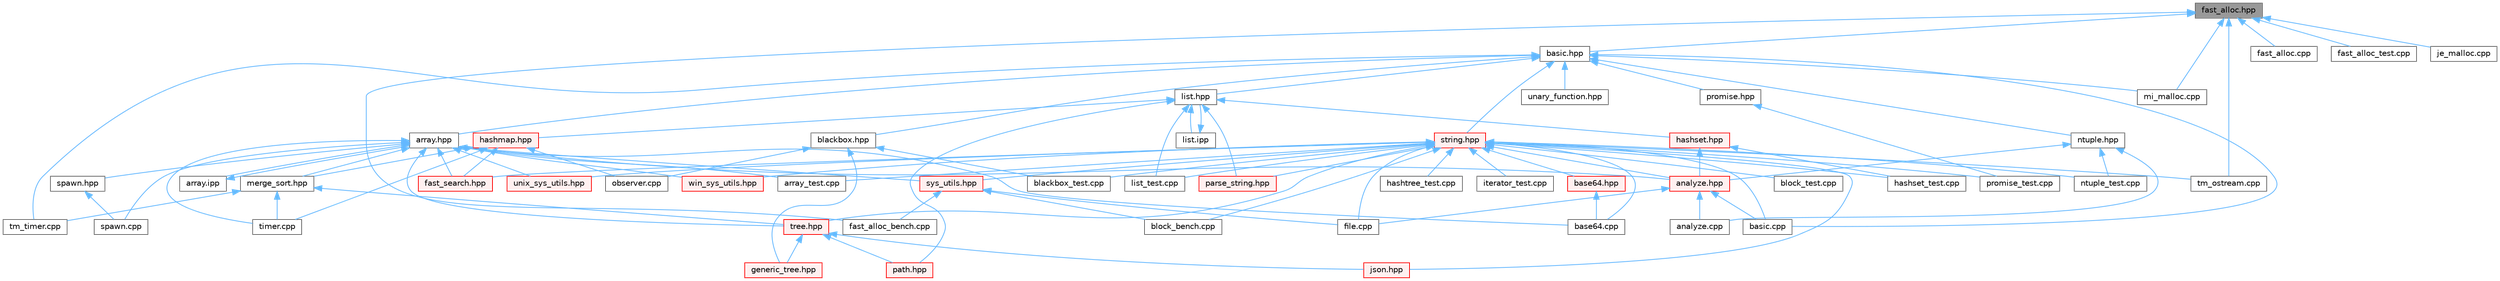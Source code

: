 digraph "fast_alloc.hpp"
{
 // LATEX_PDF_SIZE
  bgcolor="transparent";
  edge [fontname=Helvetica,fontsize=10,labelfontname=Helvetica,labelfontsize=10];
  node [fontname=Helvetica,fontsize=10,shape=box,height=0.2,width=0.4];
  Node1 [id="Node000001",label="fast_alloc.hpp",height=0.2,width=0.4,color="gray40", fillcolor="grey60", style="filled", fontcolor="black",tooltip=" "];
  Node1 -> Node2 [id="edge1_Node000001_Node000002",dir="back",color="steelblue1",style="solid",tooltip=" "];
  Node2 [id="Node000002",label="basic.hpp",height=0.2,width=0.4,color="grey40", fillcolor="white", style="filled",URL="$basic_8hpp.html",tooltip=" "];
  Node2 -> Node3 [id="edge2_Node000002_Node000003",dir="back",color="steelblue1",style="solid",tooltip=" "];
  Node3 [id="Node000003",label="array.hpp",height=0.2,width=0.4,color="grey40", fillcolor="white", style="filled",URL="$array_8hpp.html",tooltip=" "];
  Node3 -> Node4 [id="edge3_Node000003_Node000004",dir="back",color="steelblue1",style="solid",tooltip=" "];
  Node4 [id="Node000004",label="analyze.hpp",height=0.2,width=0.4,color="red", fillcolor="#FFF0F0", style="filled",URL="$analyze_8hpp.html",tooltip=" "];
  Node4 -> Node5 [id="edge4_Node000004_Node000005",dir="back",color="steelblue1",style="solid",tooltip=" "];
  Node5 [id="Node000005",label="analyze.cpp",height=0.2,width=0.4,color="grey40", fillcolor="white", style="filled",URL="$analyze_8cpp.html",tooltip=" "];
  Node4 -> Node7 [id="edge5_Node000004_Node000007",dir="back",color="steelblue1",style="solid",tooltip=" "];
  Node7 [id="Node000007",label="basic.cpp",height=0.2,width=0.4,color="grey40", fillcolor="white", style="filled",URL="$basic_8cpp.html",tooltip=" "];
  Node4 -> Node10 [id="edge6_Node000004_Node000010",dir="back",color="steelblue1",style="solid",tooltip=" "];
  Node10 [id="Node000010",label="file.cpp",height=0.2,width=0.4,color="grey40", fillcolor="white", style="filled",URL="$file_8cpp.html",tooltip=" "];
  Node3 -> Node24 [id="edge7_Node000003_Node000024",dir="back",color="steelblue1",style="solid",tooltip=" "];
  Node24 [id="Node000024",label="array.ipp",height=0.2,width=0.4,color="grey40", fillcolor="white", style="filled",URL="$array_8ipp.html",tooltip=" "];
  Node24 -> Node3 [id="edge8_Node000024_Node000003",dir="back",color="steelblue1",style="solid",tooltip=" "];
  Node3 -> Node25 [id="edge9_Node000003_Node000025",dir="back",color="steelblue1",style="solid",tooltip=" "];
  Node25 [id="Node000025",label="array_test.cpp",height=0.2,width=0.4,color="grey40", fillcolor="white", style="filled",URL="$array__test_8cpp.html",tooltip=" "];
  Node3 -> Node26 [id="edge10_Node000003_Node000026",dir="back",color="steelblue1",style="solid",tooltip=" "];
  Node26 [id="Node000026",label="base64.cpp",height=0.2,width=0.4,color="grey40", fillcolor="white", style="filled",URL="$base64_8cpp.html",tooltip=" "];
  Node3 -> Node27 [id="edge11_Node000003_Node000027",dir="back",color="steelblue1",style="solid",tooltip=" "];
  Node27 [id="Node000027",label="fast_search.hpp",height=0.2,width=0.4,color="red", fillcolor="#FFF0F0", style="filled",URL="$fast__search_8hpp.html",tooltip=" "];
  Node3 -> Node29 [id="edge12_Node000003_Node000029",dir="back",color="steelblue1",style="solid",tooltip=" "];
  Node29 [id="Node000029",label="merge_sort.hpp",height=0.2,width=0.4,color="grey40", fillcolor="white", style="filled",URL="$merge__sort_8hpp.html",tooltip=" "];
  Node29 -> Node30 [id="edge13_Node000029_Node000030",dir="back",color="steelblue1",style="solid",tooltip=" "];
  Node30 [id="Node000030",label="timer.cpp",height=0.2,width=0.4,color="grey40", fillcolor="white", style="filled",URL="$timer_8cpp.html",tooltip=" "];
  Node29 -> Node31 [id="edge14_Node000029_Node000031",dir="back",color="steelblue1",style="solid",tooltip=" "];
  Node31 [id="Node000031",label="tm_timer.cpp",height=0.2,width=0.4,color="grey40", fillcolor="white", style="filled",URL="$tm__timer_8cpp.html",tooltip=" "];
  Node29 -> Node32 [id="edge15_Node000029_Node000032",dir="back",color="steelblue1",style="solid",tooltip=" "];
  Node32 [id="Node000032",label="tree.hpp",height=0.2,width=0.4,color="red", fillcolor="#FFF0F0", style="filled",URL="$tree_8hpp.html",tooltip=" "];
  Node32 -> Node36 [id="edge16_Node000032_Node000036",dir="back",color="steelblue1",style="solid",tooltip=" "];
  Node36 [id="Node000036",label="generic_tree.hpp",height=0.2,width=0.4,color="red", fillcolor="#FFF0F0", style="filled",URL="$generic__tree_8hpp.html",tooltip=" "];
  Node32 -> Node42 [id="edge17_Node000032_Node000042",dir="back",color="steelblue1",style="solid",tooltip=" "];
  Node42 [id="Node000042",label="json.hpp",height=0.2,width=0.4,color="red", fillcolor="#FFF0F0", style="filled",URL="$json_8hpp.html",tooltip=" "];
  Node32 -> Node43 [id="edge18_Node000032_Node000043",dir="back",color="steelblue1",style="solid",tooltip=" "];
  Node43 [id="Node000043",label="path.hpp",height=0.2,width=0.4,color="red", fillcolor="#FFF0F0", style="filled",URL="$path_8hpp.html",tooltip=" "];
  Node3 -> Node88 [id="edge19_Node000003_Node000088",dir="back",color="steelblue1",style="solid",tooltip=" "];
  Node88 [id="Node000088",label="spawn.cpp",height=0.2,width=0.4,color="grey40", fillcolor="white", style="filled",URL="$spawn_8cpp.html",tooltip=" "];
  Node3 -> Node89 [id="edge20_Node000003_Node000089",dir="back",color="steelblue1",style="solid",tooltip=" "];
  Node89 [id="Node000089",label="spawn.hpp",height=0.2,width=0.4,color="grey40", fillcolor="white", style="filled",URL="$spawn_8hpp.html",tooltip=" "];
  Node89 -> Node88 [id="edge21_Node000089_Node000088",dir="back",color="steelblue1",style="solid",tooltip=" "];
  Node3 -> Node90 [id="edge22_Node000003_Node000090",dir="back",color="steelblue1",style="solid",tooltip=" "];
  Node90 [id="Node000090",label="sys_utils.hpp",height=0.2,width=0.4,color="red", fillcolor="#FFF0F0", style="filled",URL="$sys__utils_8hpp.html",tooltip=" "];
  Node90 -> Node34 [id="edge23_Node000090_Node000034",dir="back",color="steelblue1",style="solid",tooltip=" "];
  Node34 [id="Node000034",label="block_bench.cpp",height=0.2,width=0.4,color="grey40", fillcolor="white", style="filled",URL="$block__bench_8cpp.html",tooltip=" "];
  Node90 -> Node91 [id="edge24_Node000090_Node000091",dir="back",color="steelblue1",style="solid",tooltip=" "];
  Node91 [id="Node000091",label="fast_alloc_bench.cpp",height=0.2,width=0.4,color="grey40", fillcolor="white", style="filled",URL="$fast__alloc__bench_8cpp.html",tooltip=" "];
  Node90 -> Node10 [id="edge25_Node000090_Node000010",dir="back",color="steelblue1",style="solid",tooltip=" "];
  Node3 -> Node30 [id="edge26_Node000003_Node000030",dir="back",color="steelblue1",style="solid",tooltip=" "];
  Node3 -> Node32 [id="edge27_Node000003_Node000032",dir="back",color="steelblue1",style="solid",tooltip=" "];
  Node3 -> Node94 [id="edge28_Node000003_Node000094",dir="back",color="steelblue1",style="solid",tooltip=" "];
  Node94 [id="Node000094",label="unix_sys_utils.hpp",height=0.2,width=0.4,color="red", fillcolor="#FFF0F0", style="filled",URL="$unix__sys__utils_8hpp.html",tooltip=" "];
  Node3 -> Node95 [id="edge29_Node000003_Node000095",dir="back",color="steelblue1",style="solid",tooltip=" "];
  Node95 [id="Node000095",label="win_sys_utils.hpp",height=0.2,width=0.4,color="red", fillcolor="#FFF0F0", style="filled",URL="$win__sys__utils_8hpp.html",tooltip=" "];
  Node2 -> Node7 [id="edge30_Node000002_Node000007",dir="back",color="steelblue1",style="solid",tooltip=" "];
  Node2 -> Node96 [id="edge31_Node000002_Node000096",dir="back",color="steelblue1",style="solid",tooltip=" "];
  Node96 [id="Node000096",label="blackbox.hpp",height=0.2,width=0.4,color="grey40", fillcolor="white", style="filled",URL="$blackbox_8hpp.html",tooltip=" "];
  Node96 -> Node64 [id="edge32_Node000096_Node000064",dir="back",color="steelblue1",style="solid",tooltip=" "];
  Node64 [id="Node000064",label="blackbox_test.cpp",height=0.2,width=0.4,color="grey40", fillcolor="white", style="filled",URL="$blackbox__test_8cpp.html",tooltip=" "];
  Node96 -> Node36 [id="edge33_Node000096_Node000036",dir="back",color="steelblue1",style="solid",tooltip=" "];
  Node96 -> Node47 [id="edge34_Node000096_Node000047",dir="back",color="steelblue1",style="solid",tooltip=" "];
  Node47 [id="Node000047",label="observer.cpp",height=0.2,width=0.4,color="grey40", fillcolor="white", style="filled",URL="$observer_8cpp.html",tooltip=" "];
  Node2 -> Node97 [id="edge35_Node000002_Node000097",dir="back",color="steelblue1",style="solid",tooltip=" "];
  Node97 [id="Node000097",label="list.hpp",height=0.2,width=0.4,color="grey40", fillcolor="white", style="filled",URL="$list_8hpp.html",tooltip=" "];
  Node97 -> Node98 [id="edge36_Node000097_Node000098",dir="back",color="steelblue1",style="solid",tooltip=" "];
  Node98 [id="Node000098",label="hashmap.hpp",height=0.2,width=0.4,color="red", fillcolor="#FFF0F0", style="filled",URL="$hashmap_8hpp.html",tooltip=" "];
  Node98 -> Node27 [id="edge37_Node000098_Node000027",dir="back",color="steelblue1",style="solid",tooltip=" "];
  Node98 -> Node29 [id="edge38_Node000098_Node000029",dir="back",color="steelblue1",style="solid",tooltip=" "];
  Node98 -> Node47 [id="edge39_Node000098_Node000047",dir="back",color="steelblue1",style="solid",tooltip=" "];
  Node98 -> Node30 [id="edge40_Node000098_Node000030",dir="back",color="steelblue1",style="solid",tooltip=" "];
  Node97 -> Node110 [id="edge41_Node000097_Node000110",dir="back",color="steelblue1",style="solid",tooltip=" "];
  Node110 [id="Node000110",label="hashset.hpp",height=0.2,width=0.4,color="red", fillcolor="#FFF0F0", style="filled",URL="$hashset_8hpp.html",tooltip=" "];
  Node110 -> Node4 [id="edge42_Node000110_Node000004",dir="back",color="steelblue1",style="solid",tooltip=" "];
  Node110 -> Node68 [id="edge43_Node000110_Node000068",dir="back",color="steelblue1",style="solid",tooltip=" "];
  Node68 [id="Node000068",label="hashset_test.cpp",height=0.2,width=0.4,color="grey40", fillcolor="white", style="filled",URL="$hashset__test_8cpp.html",tooltip=" "];
  Node97 -> Node112 [id="edge44_Node000097_Node000112",dir="back",color="steelblue1",style="solid",tooltip=" "];
  Node112 [id="Node000112",label="list.ipp",height=0.2,width=0.4,color="grey40", fillcolor="white", style="filled",URL="$list_8ipp.html",tooltip=" "];
  Node112 -> Node97 [id="edge45_Node000112_Node000097",dir="back",color="steelblue1",style="solid",tooltip=" "];
  Node97 -> Node71 [id="edge46_Node000097_Node000071",dir="back",color="steelblue1",style="solid",tooltip=" "];
  Node71 [id="Node000071",label="list_test.cpp",height=0.2,width=0.4,color="grey40", fillcolor="white", style="filled",URL="$list__test_8cpp.html",tooltip=" "];
  Node97 -> Node113 [id="edge47_Node000097_Node000113",dir="back",color="steelblue1",style="solid",tooltip=" "];
  Node113 [id="Node000113",label="parse_string.hpp",height=0.2,width=0.4,color="red", fillcolor="#FFF0F0", style="filled",URL="$parse__string_8hpp.html",tooltip=" "];
  Node97 -> Node43 [id="edge48_Node000097_Node000043",dir="back",color="steelblue1",style="solid",tooltip=" "];
  Node2 -> Node114 [id="edge49_Node000002_Node000114",dir="back",color="steelblue1",style="solid",tooltip=" "];
  Node114 [id="Node000114",label="mi_malloc.cpp",height=0.2,width=0.4,color="grey40", fillcolor="white", style="filled",URL="$mi__malloc_8cpp.html",tooltip=" "];
  Node2 -> Node115 [id="edge50_Node000002_Node000115",dir="back",color="steelblue1",style="solid",tooltip=" "];
  Node115 [id="Node000115",label="ntuple.hpp",height=0.2,width=0.4,color="grey40", fillcolor="white", style="filled",URL="$ntuple_8hpp.html",tooltip=" "];
  Node115 -> Node5 [id="edge51_Node000115_Node000005",dir="back",color="steelblue1",style="solid",tooltip=" "];
  Node115 -> Node4 [id="edge52_Node000115_Node000004",dir="back",color="steelblue1",style="solid",tooltip=" "];
  Node115 -> Node72 [id="edge53_Node000115_Node000072",dir="back",color="steelblue1",style="solid",tooltip=" "];
  Node72 [id="Node000072",label="ntuple_test.cpp",height=0.2,width=0.4,color="grey40", fillcolor="white", style="filled",URL="$ntuple__test_8cpp.html",tooltip=" "];
  Node2 -> Node116 [id="edge54_Node000002_Node000116",dir="back",color="steelblue1",style="solid",tooltip=" "];
  Node116 [id="Node000116",label="promise.hpp",height=0.2,width=0.4,color="grey40", fillcolor="white", style="filled",URL="$promise_8hpp.html",tooltip=" "];
  Node116 -> Node75 [id="edge55_Node000116_Node000075",dir="back",color="steelblue1",style="solid",tooltip=" "];
  Node75 [id="Node000075",label="promise_test.cpp",height=0.2,width=0.4,color="grey40", fillcolor="white", style="filled",URL="$promise__test_8cpp.html",tooltip=" "];
  Node2 -> Node117 [id="edge56_Node000002_Node000117",dir="back",color="steelblue1",style="solid",tooltip=" "];
  Node117 [id="Node000117",label="string.hpp",height=0.2,width=0.4,color="red", fillcolor="#FFF0F0", style="filled",URL="$string_8hpp.html",tooltip=" "];
  Node117 -> Node4 [id="edge57_Node000117_Node000004",dir="back",color="steelblue1",style="solid",tooltip=" "];
  Node117 -> Node25 [id="edge58_Node000117_Node000025",dir="back",color="steelblue1",style="solid",tooltip=" "];
  Node117 -> Node26 [id="edge59_Node000117_Node000026",dir="back",color="steelblue1",style="solid",tooltip=" "];
  Node117 -> Node118 [id="edge60_Node000117_Node000118",dir="back",color="steelblue1",style="solid",tooltip=" "];
  Node118 [id="Node000118",label="base64.hpp",height=0.2,width=0.4,color="red", fillcolor="#FFF0F0", style="filled",URL="$base64_8hpp.html",tooltip=" "];
  Node118 -> Node26 [id="edge61_Node000118_Node000026",dir="back",color="steelblue1",style="solid",tooltip=" "];
  Node117 -> Node7 [id="edge62_Node000117_Node000007",dir="back",color="steelblue1",style="solid",tooltip=" "];
  Node117 -> Node64 [id="edge63_Node000117_Node000064",dir="back",color="steelblue1",style="solid",tooltip=" "];
  Node117 -> Node34 [id="edge64_Node000117_Node000034",dir="back",color="steelblue1",style="solid",tooltip=" "];
  Node117 -> Node35 [id="edge65_Node000117_Node000035",dir="back",color="steelblue1",style="solid",tooltip=" "];
  Node35 [id="Node000035",label="block_test.cpp",height=0.2,width=0.4,color="grey40", fillcolor="white", style="filled",URL="$block__test_8cpp.html",tooltip=" "];
  Node117 -> Node27 [id="edge66_Node000117_Node000027",dir="back",color="steelblue1",style="solid",tooltip=" "];
  Node117 -> Node10 [id="edge67_Node000117_Node000010",dir="back",color="steelblue1",style="solid",tooltip=" "];
  Node117 -> Node68 [id="edge68_Node000117_Node000068",dir="back",color="steelblue1",style="solid",tooltip=" "];
  Node117 -> Node69 [id="edge69_Node000117_Node000069",dir="back",color="steelblue1",style="solid",tooltip=" "];
  Node69 [id="Node000069",label="hashtree_test.cpp",height=0.2,width=0.4,color="grey40", fillcolor="white", style="filled",URL="$hashtree__test_8cpp.html",tooltip=" "];
  Node117 -> Node70 [id="edge70_Node000117_Node000070",dir="back",color="steelblue1",style="solid",tooltip=" "];
  Node70 [id="Node000070",label="iterator_test.cpp",height=0.2,width=0.4,color="grey40", fillcolor="white", style="filled",URL="$iterator__test_8cpp.html",tooltip=" "];
  Node117 -> Node42 [id="edge71_Node000117_Node000042",dir="back",color="steelblue1",style="solid",tooltip=" "];
  Node117 -> Node71 [id="edge72_Node000117_Node000071",dir="back",color="steelblue1",style="solid",tooltip=" "];
  Node117 -> Node72 [id="edge73_Node000117_Node000072",dir="back",color="steelblue1",style="solid",tooltip=" "];
  Node117 -> Node113 [id="edge74_Node000117_Node000113",dir="back",color="steelblue1",style="solid",tooltip=" "];
  Node117 -> Node75 [id="edge75_Node000117_Node000075",dir="back",color="steelblue1",style="solid",tooltip=" "];
  Node117 -> Node90 [id="edge76_Node000117_Node000090",dir="back",color="steelblue1",style="solid",tooltip=" "];
  Node117 -> Node126 [id="edge77_Node000117_Node000126",dir="back",color="steelblue1",style="solid",tooltip=" "];
  Node126 [id="Node000126",label="tm_ostream.cpp",height=0.2,width=0.4,color="grey40", fillcolor="white", style="filled",URL="$tm__ostream_8cpp.html",tooltip=" "];
  Node117 -> Node32 [id="edge78_Node000117_Node000032",dir="back",color="steelblue1",style="solid",tooltip=" "];
  Node117 -> Node94 [id="edge79_Node000117_Node000094",dir="back",color="steelblue1",style="solid",tooltip=" "];
  Node117 -> Node95 [id="edge80_Node000117_Node000095",dir="back",color="steelblue1",style="solid",tooltip=" "];
  Node2 -> Node31 [id="edge81_Node000002_Node000031",dir="back",color="steelblue1",style="solid",tooltip=" "];
  Node2 -> Node131 [id="edge82_Node000002_Node000131",dir="back",color="steelblue1",style="solid",tooltip=" "];
  Node131 [id="Node000131",label="unary_function.hpp",height=0.2,width=0.4,color="grey40", fillcolor="white", style="filled",URL="$unary__function_8hpp.html",tooltip=" "];
  Node1 -> Node132 [id="edge83_Node000001_Node000132",dir="back",color="steelblue1",style="solid",tooltip=" "];
  Node132 [id="Node000132",label="fast_alloc.cpp",height=0.2,width=0.4,color="grey40", fillcolor="white", style="filled",URL="$fast__alloc_8cpp.html",tooltip=" "];
  Node1 -> Node91 [id="edge84_Node000001_Node000091",dir="back",color="steelblue1",style="solid",tooltip=" "];
  Node1 -> Node65 [id="edge85_Node000001_Node000065",dir="back",color="steelblue1",style="solid",tooltip=" "];
  Node65 [id="Node000065",label="fast_alloc_test.cpp",height=0.2,width=0.4,color="grey40", fillcolor="white", style="filled",URL="$fast__alloc__test_8cpp.html",tooltip=" "];
  Node1 -> Node133 [id="edge86_Node000001_Node000133",dir="back",color="steelblue1",style="solid",tooltip=" "];
  Node133 [id="Node000133",label="je_malloc.cpp",height=0.2,width=0.4,color="grey40", fillcolor="white", style="filled",URL="$je__malloc_8cpp.html",tooltip=" "];
  Node1 -> Node114 [id="edge87_Node000001_Node000114",dir="back",color="steelblue1",style="solid",tooltip=" "];
  Node1 -> Node126 [id="edge88_Node000001_Node000126",dir="back",color="steelblue1",style="solid",tooltip=" "];
}
